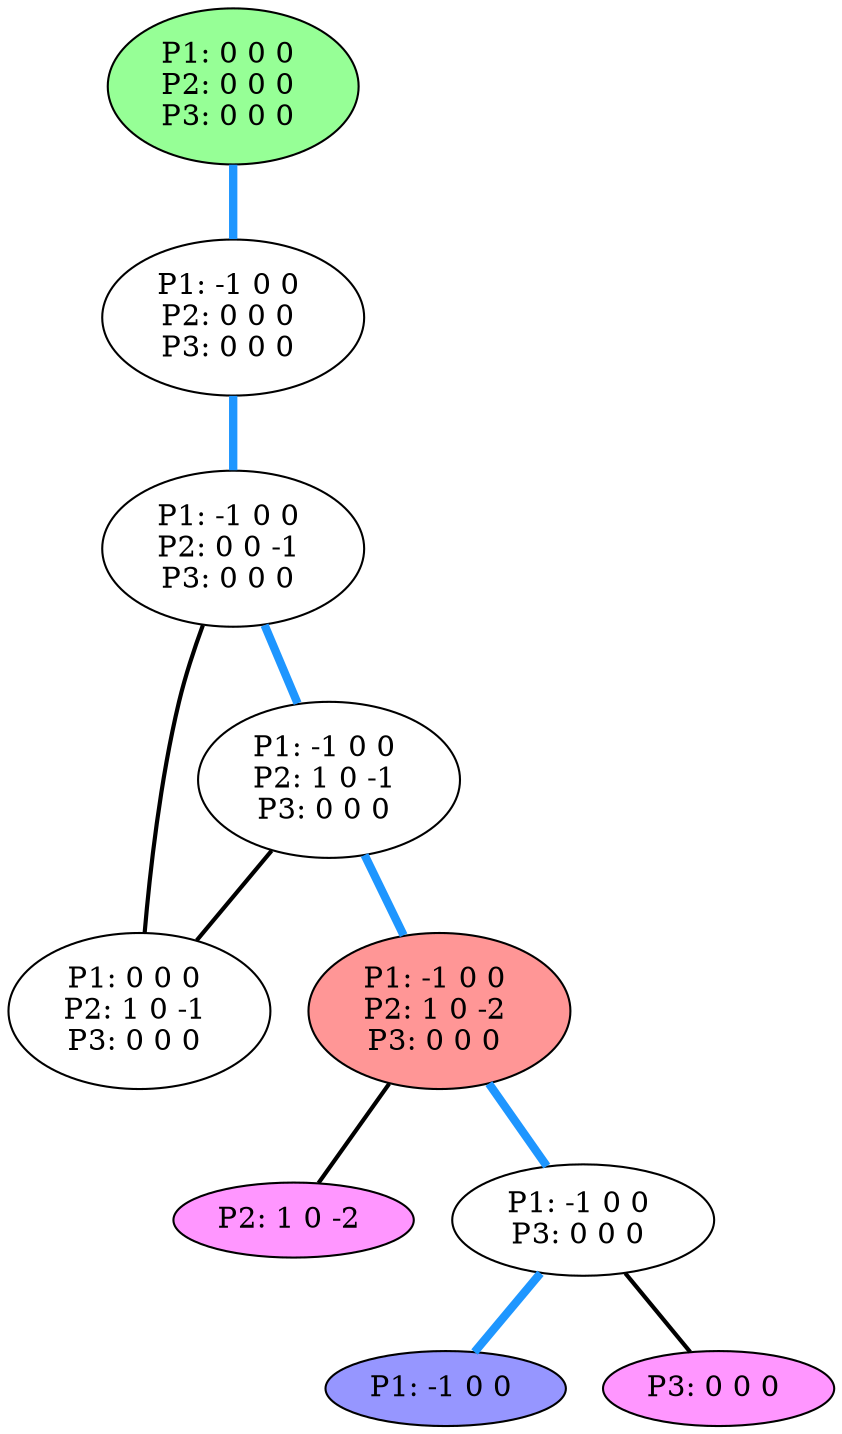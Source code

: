 graph G {
color = "black"
0 [label = "P1: 0 0 0 
P2: 0 0 0 
P3: 0 0 0 
",  style="filled", fillcolor = "#96FF96"];
1 [label = "P1: -1 0 0 
P2: 0 0 0 
P3: 0 0 0 
"];
2 [label = "P1: -1 0 0 
P2: 0 0 -1 
P3: 0 0 0 
"];
3 [label = "P1: -1 0 0 
P2: 1 0 -1 
P3: 0 0 0 
"];
4 [label = "P1: 0 0 0 
P2: 1 0 -1 
P3: 0 0 0 
"];
5 [label = "P1: -1 0 0 
P2: 1 0 -2 
P3: 0 0 0 
",  style="filled", fillcolor = "#FF9696"];
6 [label = "P2: 1 0 -2 
",  style="filled", fillcolor = "#FF96FF"];
7 [label = "P1: -1 0 0 
P3: 0 0 0 
"];
8 [label = "P1: -1 0 0 
", style="filled", fillcolor = "#9696FF"];
9 [label = "P3: 0 0 0 
",  style="filled", fillcolor = "#FF96FF"];
edge [style=bold];
0 -- 1 [color="#1E96FF", penwidth=4.0];

1 -- 2 [color="#1E96FF", penwidth=4.0];

2 -- 3 [color="#1E96FF", penwidth=4.0];
2 -- 4 [color=black];

3 -- 4 [color=black];
3 -- 5 [color="#1E96FF", penwidth=4.0];


5 -- 7 [color="#1E96FF", penwidth=4.0];
5 -- 6 [color=black];

7 -- 9 [color=black];
7 -- 8 [color="#1E96FF", penwidth=4.0];

}
